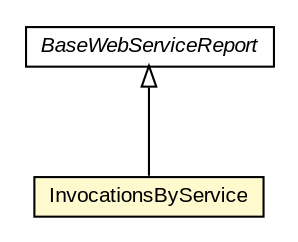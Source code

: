 #!/usr/local/bin/dot
#
# Class diagram 
# Generated by UMLGraph version R5_6-24-gf6e263 (http://www.umlgraph.org/)
#

digraph G {
	edge [fontname="arial",fontsize=10,labelfontname="arial",labelfontsize=10];
	node [fontname="arial",fontsize=10,shape=plaintext];
	nodesep=0.25;
	ranksep=0.5;
	// org.miloss.fgsms.services.rs.impl.reports.ws.InvocationsByService
	c981 [label=<<table title="org.miloss.fgsms.services.rs.impl.reports.ws.InvocationsByService" border="0" cellborder="1" cellspacing="0" cellpadding="2" port="p" bgcolor="lemonChiffon" href="./InvocationsByService.html">
		<tr><td><table border="0" cellspacing="0" cellpadding="1">
<tr><td align="center" balign="center"> InvocationsByService </td></tr>
		</table></td></tr>
		</table>>, URL="./InvocationsByService.html", fontname="arial", fontcolor="black", fontsize=10.0];
	// org.miloss.fgsms.services.rs.impl.reports.ws.BaseWebServiceReport
	c987 [label=<<table title="org.miloss.fgsms.services.rs.impl.reports.ws.BaseWebServiceReport" border="0" cellborder="1" cellspacing="0" cellpadding="2" port="p" href="./BaseWebServiceReport.html">
		<tr><td><table border="0" cellspacing="0" cellpadding="1">
<tr><td align="center" balign="center"><font face="arial italic"> BaseWebServiceReport </font></td></tr>
		</table></td></tr>
		</table>>, URL="./BaseWebServiceReport.html", fontname="arial", fontcolor="black", fontsize=10.0];
	//org.miloss.fgsms.services.rs.impl.reports.ws.InvocationsByService extends org.miloss.fgsms.services.rs.impl.reports.ws.BaseWebServiceReport
	c987:p -> c981:p [dir=back,arrowtail=empty];
}

